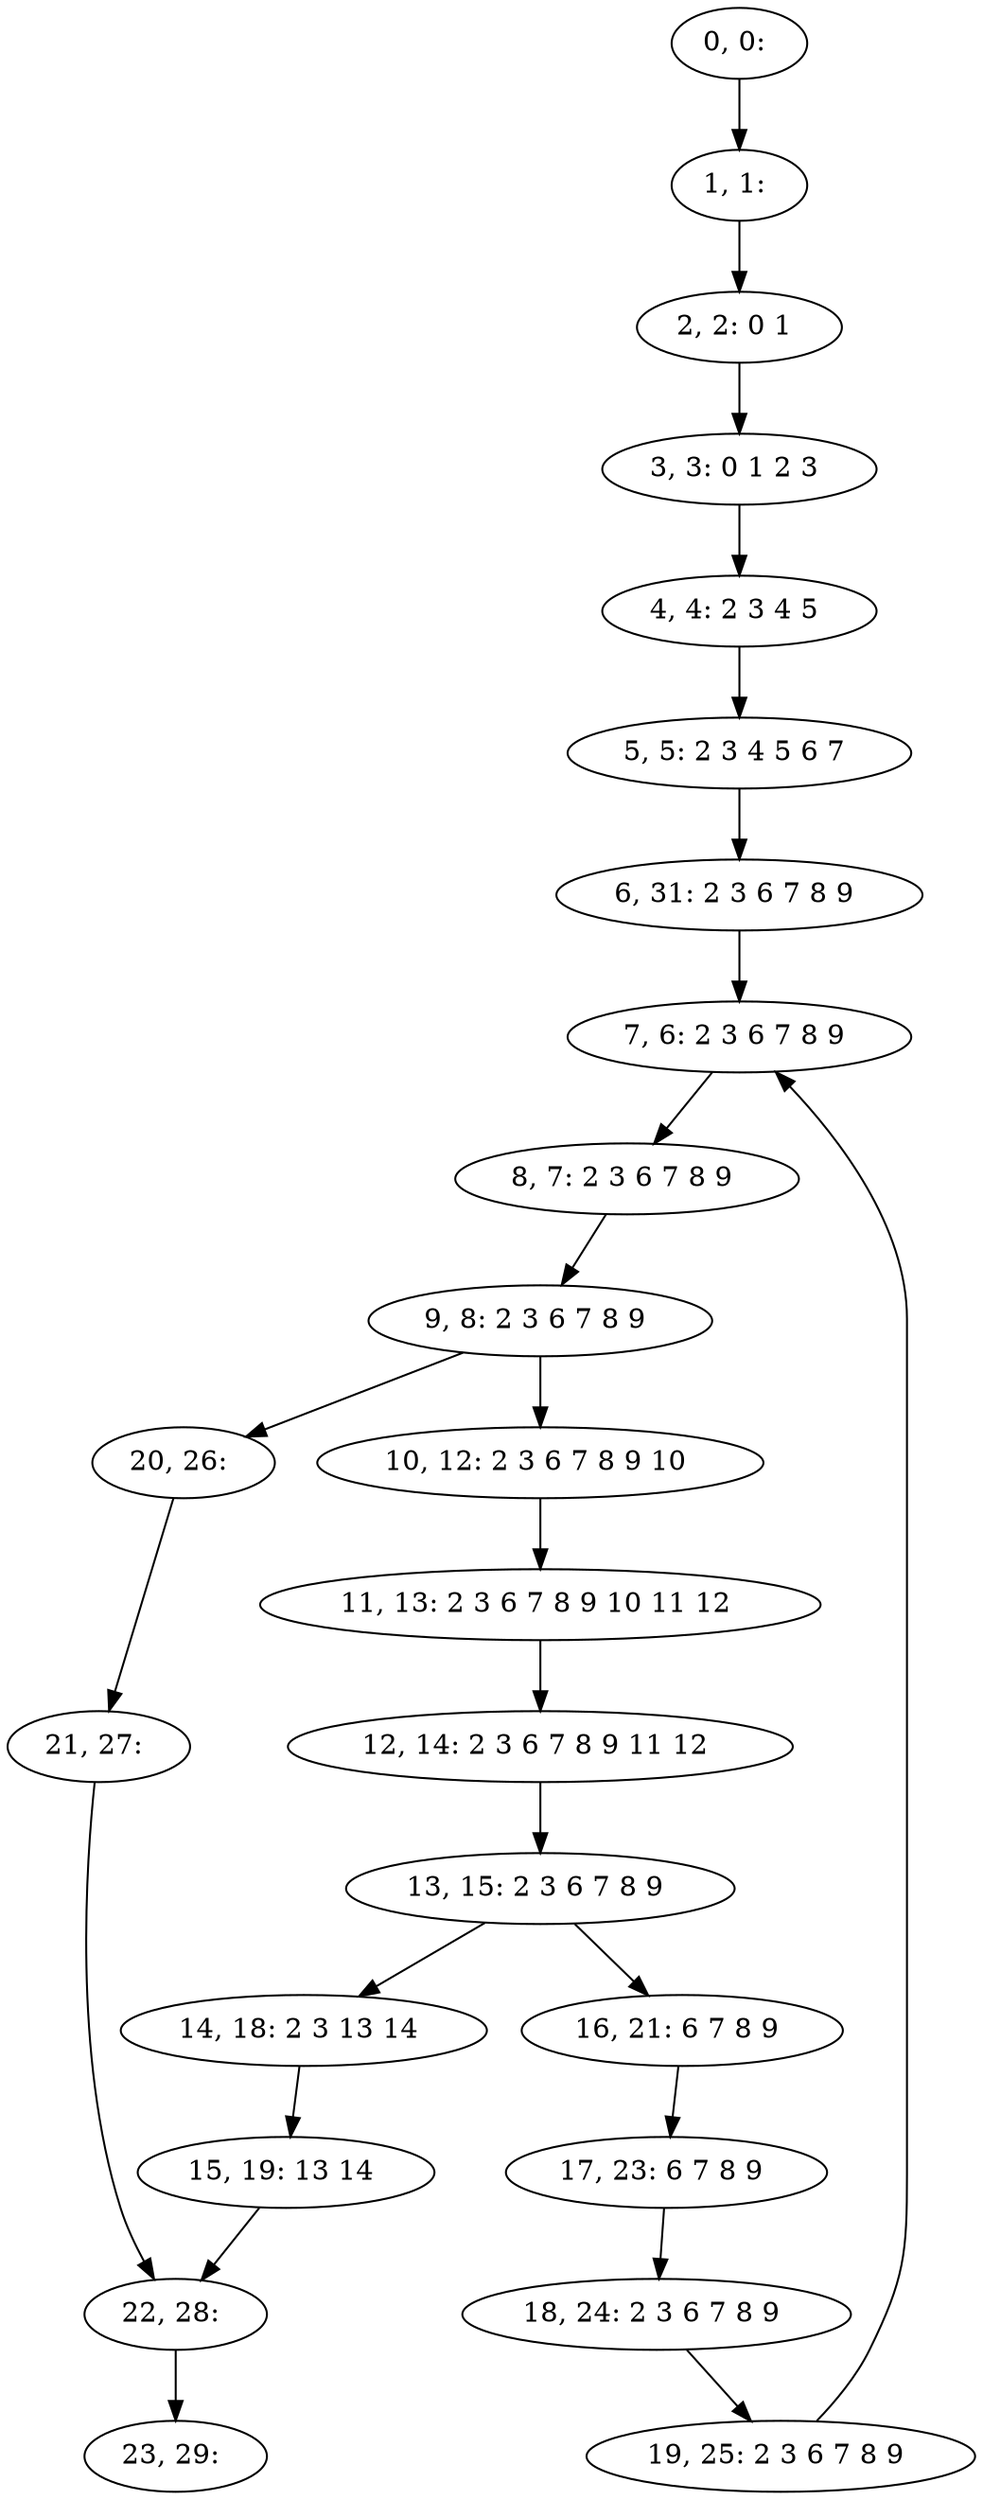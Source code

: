 digraph G {
0[label="0, 0: "];
1[label="1, 1: "];
2[label="2, 2: 0 1 "];
3[label="3, 3: 0 1 2 3 "];
4[label="4, 4: 2 3 4 5 "];
5[label="5, 5: 2 3 4 5 6 7 "];
6[label="6, 31: 2 3 6 7 8 9 "];
7[label="7, 6: 2 3 6 7 8 9 "];
8[label="8, 7: 2 3 6 7 8 9 "];
9[label="9, 8: 2 3 6 7 8 9 "];
10[label="10, 12: 2 3 6 7 8 9 10 "];
11[label="11, 13: 2 3 6 7 8 9 10 11 12 "];
12[label="12, 14: 2 3 6 7 8 9 11 12 "];
13[label="13, 15: 2 3 6 7 8 9 "];
14[label="14, 18: 2 3 13 14 "];
15[label="15, 19: 13 14 "];
16[label="16, 21: 6 7 8 9 "];
17[label="17, 23: 6 7 8 9 "];
18[label="18, 24: 2 3 6 7 8 9 "];
19[label="19, 25: 2 3 6 7 8 9 "];
20[label="20, 26: "];
21[label="21, 27: "];
22[label="22, 28: "];
23[label="23, 29: "];
0->1 ;
1->2 ;
2->3 ;
3->4 ;
4->5 ;
5->6 ;
6->7 ;
7->8 ;
8->9 ;
9->10 ;
9->20 ;
10->11 ;
11->12 ;
12->13 ;
13->14 ;
13->16 ;
14->15 ;
15->22 ;
16->17 ;
17->18 ;
18->19 ;
19->7 ;
20->21 ;
21->22 ;
22->23 ;
}
